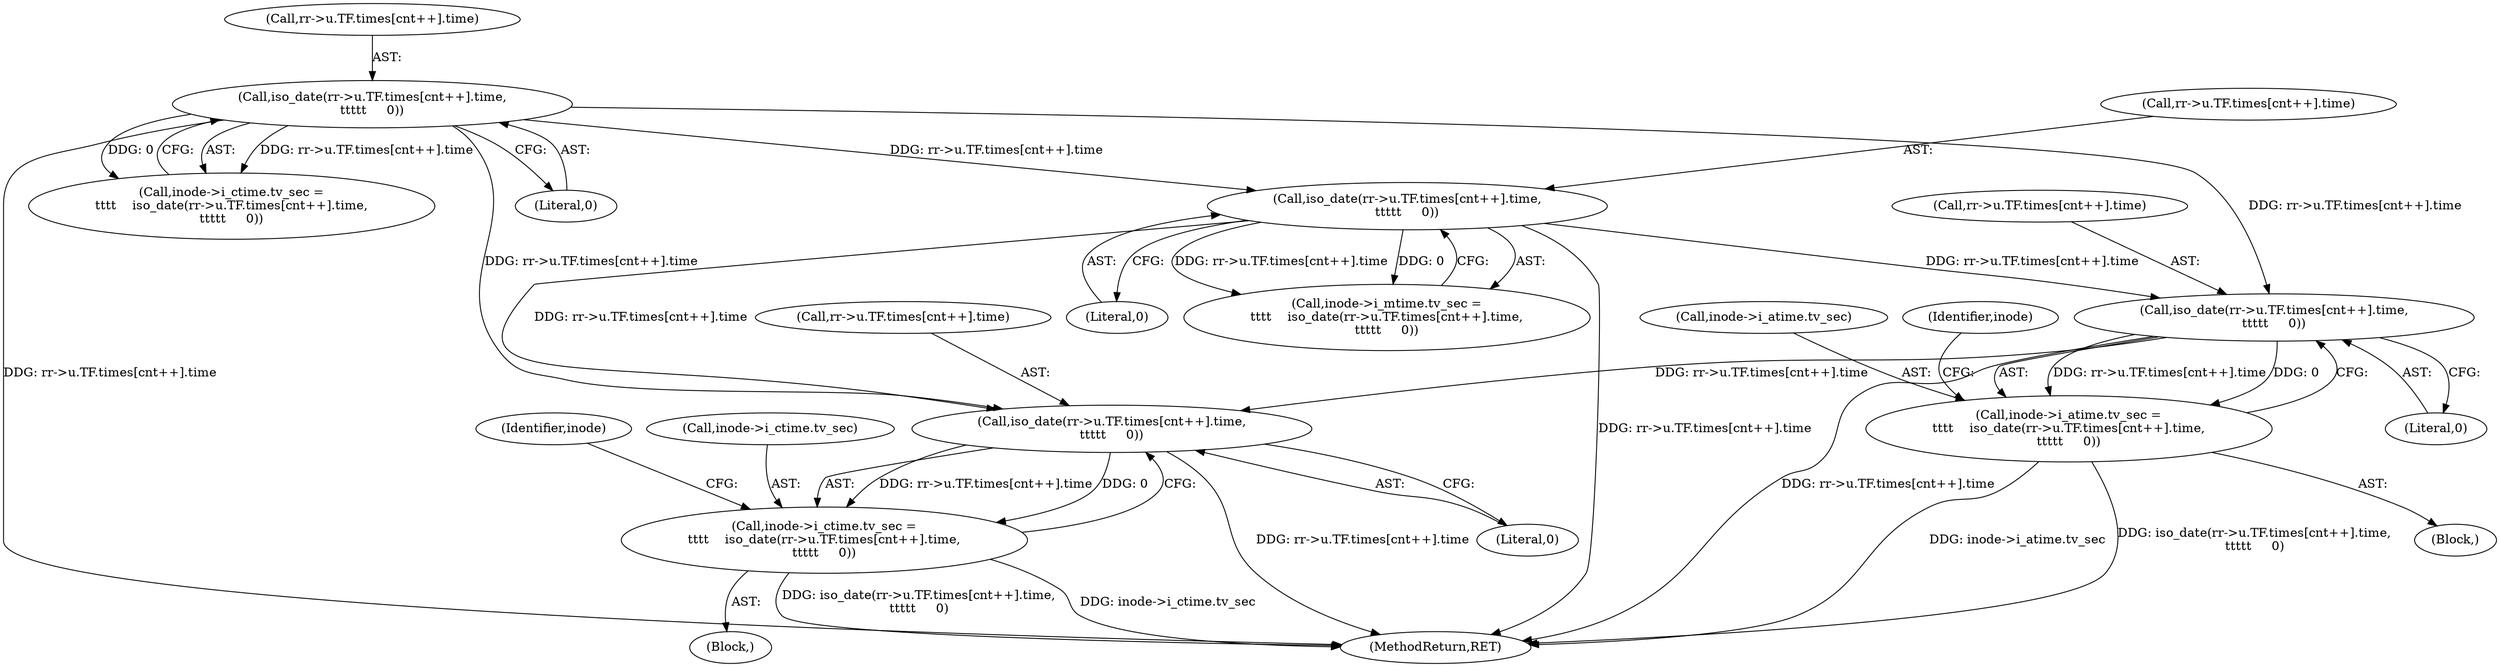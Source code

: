 digraph "0_linux_4e2024624e678f0ebb916e6192bd23c1f9fdf696@array" {
"1000532" [label="(Call,iso_date(rr->u.TF.times[cnt++].time,\n\t\t\t\t\t     0))"];
"1000456" [label="(Call,iso_date(rr->u.TF.times[cnt++].time,\n\t\t\t\t\t     0))"];
"1000494" [label="(Call,iso_date(rr->u.TF.times[cnt++].time,\n\t\t\t\t\t     0))"];
"1000526" [label="(Call,inode->i_atime.tv_sec =\n\t\t\t\t    iso_date(rr->u.TF.times[cnt++].time,\n\t\t\t\t\t     0))"];
"1000570" [label="(Call,iso_date(rr->u.TF.times[cnt++].time,\n\t\t\t\t\t     0))"];
"1000564" [label="(Call,inode->i_ctime.tv_sec =\n\t\t\t\t    iso_date(rr->u.TF.times[cnt++].time,\n\t\t\t\t\t     0))"];
"1000457" [label="(Call,rr->u.TF.times[cnt++].time)"];
"1000494" [label="(Call,iso_date(rr->u.TF.times[cnt++].time,\n\t\t\t\t\t     0))"];
"1000526" [label="(Call,inode->i_atime.tv_sec =\n\t\t\t\t    iso_date(rr->u.TF.times[cnt++].time,\n\t\t\t\t\t     0))"];
"1000495" [label="(Call,rr->u.TF.times[cnt++].time)"];
"1000563" [label="(Block,)"];
"1000545" [label="(Literal,0)"];
"1000532" [label="(Call,iso_date(rr->u.TF.times[cnt++].time,\n\t\t\t\t\t     0))"];
"1000533" [label="(Call,rr->u.TF.times[cnt++].time)"];
"1000488" [label="(Call,inode->i_mtime.tv_sec =\n\t\t\t\t    iso_date(rr->u.TF.times[cnt++].time,\n\t\t\t\t\t     0))"];
"1000527" [label="(Call,inode->i_atime.tv_sec)"];
"1001009" [label="(MethodReturn,RET)"];
"1000450" [label="(Call,inode->i_ctime.tv_sec =\n\t\t\t\t    iso_date(rr->u.TF.times[cnt++].time,\n\t\t\t\t\t     0))"];
"1000583" [label="(Literal,0)"];
"1000565" [label="(Call,inode->i_ctime.tv_sec)"];
"1000564" [label="(Call,inode->i_ctime.tv_sec =\n\t\t\t\t    iso_date(rr->u.TF.times[cnt++].time,\n\t\t\t\t\t     0))"];
"1000469" [label="(Literal,0)"];
"1000525" [label="(Block,)"];
"1000570" [label="(Call,iso_date(rr->u.TF.times[cnt++].time,\n\t\t\t\t\t     0))"];
"1000456" [label="(Call,iso_date(rr->u.TF.times[cnt++].time,\n\t\t\t\t\t     0))"];
"1000571" [label="(Call,rr->u.TF.times[cnt++].time)"];
"1000587" [label="(Identifier,inode)"];
"1000549" [label="(Identifier,inode)"];
"1000507" [label="(Literal,0)"];
"1000532" -> "1000526"  [label="AST: "];
"1000532" -> "1000545"  [label="CFG: "];
"1000533" -> "1000532"  [label="AST: "];
"1000545" -> "1000532"  [label="AST: "];
"1000526" -> "1000532"  [label="CFG: "];
"1000532" -> "1001009"  [label="DDG: rr->u.TF.times[cnt++].time"];
"1000532" -> "1000526"  [label="DDG: rr->u.TF.times[cnt++].time"];
"1000532" -> "1000526"  [label="DDG: 0"];
"1000456" -> "1000532"  [label="DDG: rr->u.TF.times[cnt++].time"];
"1000494" -> "1000532"  [label="DDG: rr->u.TF.times[cnt++].time"];
"1000532" -> "1000570"  [label="DDG: rr->u.TF.times[cnt++].time"];
"1000456" -> "1000450"  [label="AST: "];
"1000456" -> "1000469"  [label="CFG: "];
"1000457" -> "1000456"  [label="AST: "];
"1000469" -> "1000456"  [label="AST: "];
"1000450" -> "1000456"  [label="CFG: "];
"1000456" -> "1001009"  [label="DDG: rr->u.TF.times[cnt++].time"];
"1000456" -> "1000450"  [label="DDG: rr->u.TF.times[cnt++].time"];
"1000456" -> "1000450"  [label="DDG: 0"];
"1000456" -> "1000494"  [label="DDG: rr->u.TF.times[cnt++].time"];
"1000456" -> "1000570"  [label="DDG: rr->u.TF.times[cnt++].time"];
"1000494" -> "1000488"  [label="AST: "];
"1000494" -> "1000507"  [label="CFG: "];
"1000495" -> "1000494"  [label="AST: "];
"1000507" -> "1000494"  [label="AST: "];
"1000488" -> "1000494"  [label="CFG: "];
"1000494" -> "1001009"  [label="DDG: rr->u.TF.times[cnt++].time"];
"1000494" -> "1000488"  [label="DDG: rr->u.TF.times[cnt++].time"];
"1000494" -> "1000488"  [label="DDG: 0"];
"1000494" -> "1000570"  [label="DDG: rr->u.TF.times[cnt++].time"];
"1000526" -> "1000525"  [label="AST: "];
"1000527" -> "1000526"  [label="AST: "];
"1000549" -> "1000526"  [label="CFG: "];
"1000526" -> "1001009"  [label="DDG: inode->i_atime.tv_sec"];
"1000526" -> "1001009"  [label="DDG: iso_date(rr->u.TF.times[cnt++].time,\n\t\t\t\t\t     0)"];
"1000570" -> "1000564"  [label="AST: "];
"1000570" -> "1000583"  [label="CFG: "];
"1000571" -> "1000570"  [label="AST: "];
"1000583" -> "1000570"  [label="AST: "];
"1000564" -> "1000570"  [label="CFG: "];
"1000570" -> "1001009"  [label="DDG: rr->u.TF.times[cnt++].time"];
"1000570" -> "1000564"  [label="DDG: rr->u.TF.times[cnt++].time"];
"1000570" -> "1000564"  [label="DDG: 0"];
"1000564" -> "1000563"  [label="AST: "];
"1000565" -> "1000564"  [label="AST: "];
"1000587" -> "1000564"  [label="CFG: "];
"1000564" -> "1001009"  [label="DDG: inode->i_ctime.tv_sec"];
"1000564" -> "1001009"  [label="DDG: iso_date(rr->u.TF.times[cnt++].time,\n\t\t\t\t\t     0)"];
}

